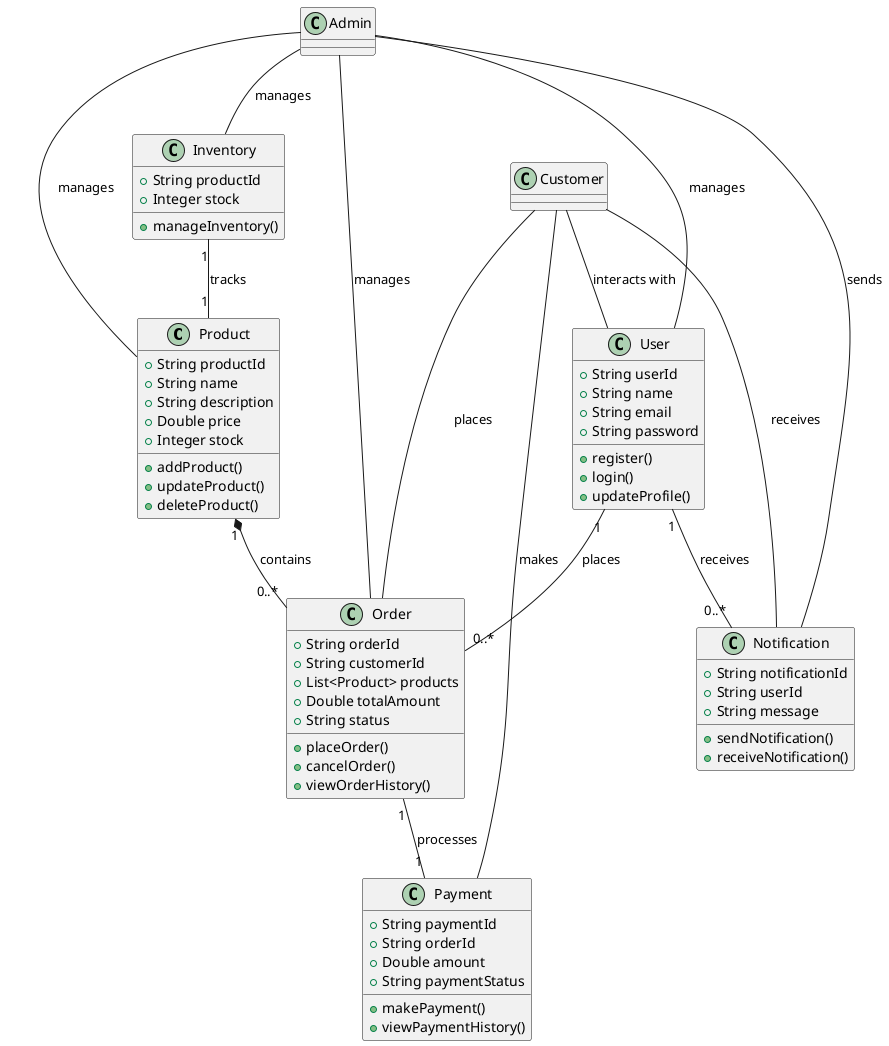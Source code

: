 @startuml

' Classes for Product Microservice
class Product {
    +String productId
    +String name
    +String description
    +Double price
    +Integer stock
    +addProduct()
    +updateProduct()
    +deleteProduct()
}

' Classes for Order Microservice
class Order {
    +String orderId
    +String customerId
    +List<Product> products
    +Double totalAmount
    +String status
    +placeOrder()
    +cancelOrder()
    +viewOrderHistory()
}

' Classes for Payment Microservice
class Payment {
    +String paymentId
    +String orderId
    +Double amount
    +String paymentStatus
    +makePayment()
    +viewPaymentHistory()
}

' Classes for User Microservice
class User {
    +String userId
    +String name
    +String email
    +String password
    +register()
    +login()
    +updateProfile()
}

' Classes for Inventory Microservice
class Inventory {
    +String productId
    +Integer stock
    +manageInventory()
}

' Classes for Notification Microservice
class Notification {
    +String notificationId
    +String userId
    +String message
    +sendNotification()
    +receiveNotification()
}

' Relationships between classes
Product "1" *-- "0..*" Order : contains
Order "1" -- "1" Payment : processes
User "1" -- "0..*" Order : places
User "1" -- "0..*" Notification : receives
Inventory "1" -- "1" Product : tracks
Admin -- User : manages
Admin -- Product : manages
Admin -- Order : manages
Admin -- Inventory : manages
Admin -- Notification : sends

' Actor
class Customer
class Admin

Customer -- User : interacts with
Customer -- Order : places
Customer -- Payment : makes
Customer -- Notification : receives

@enduml